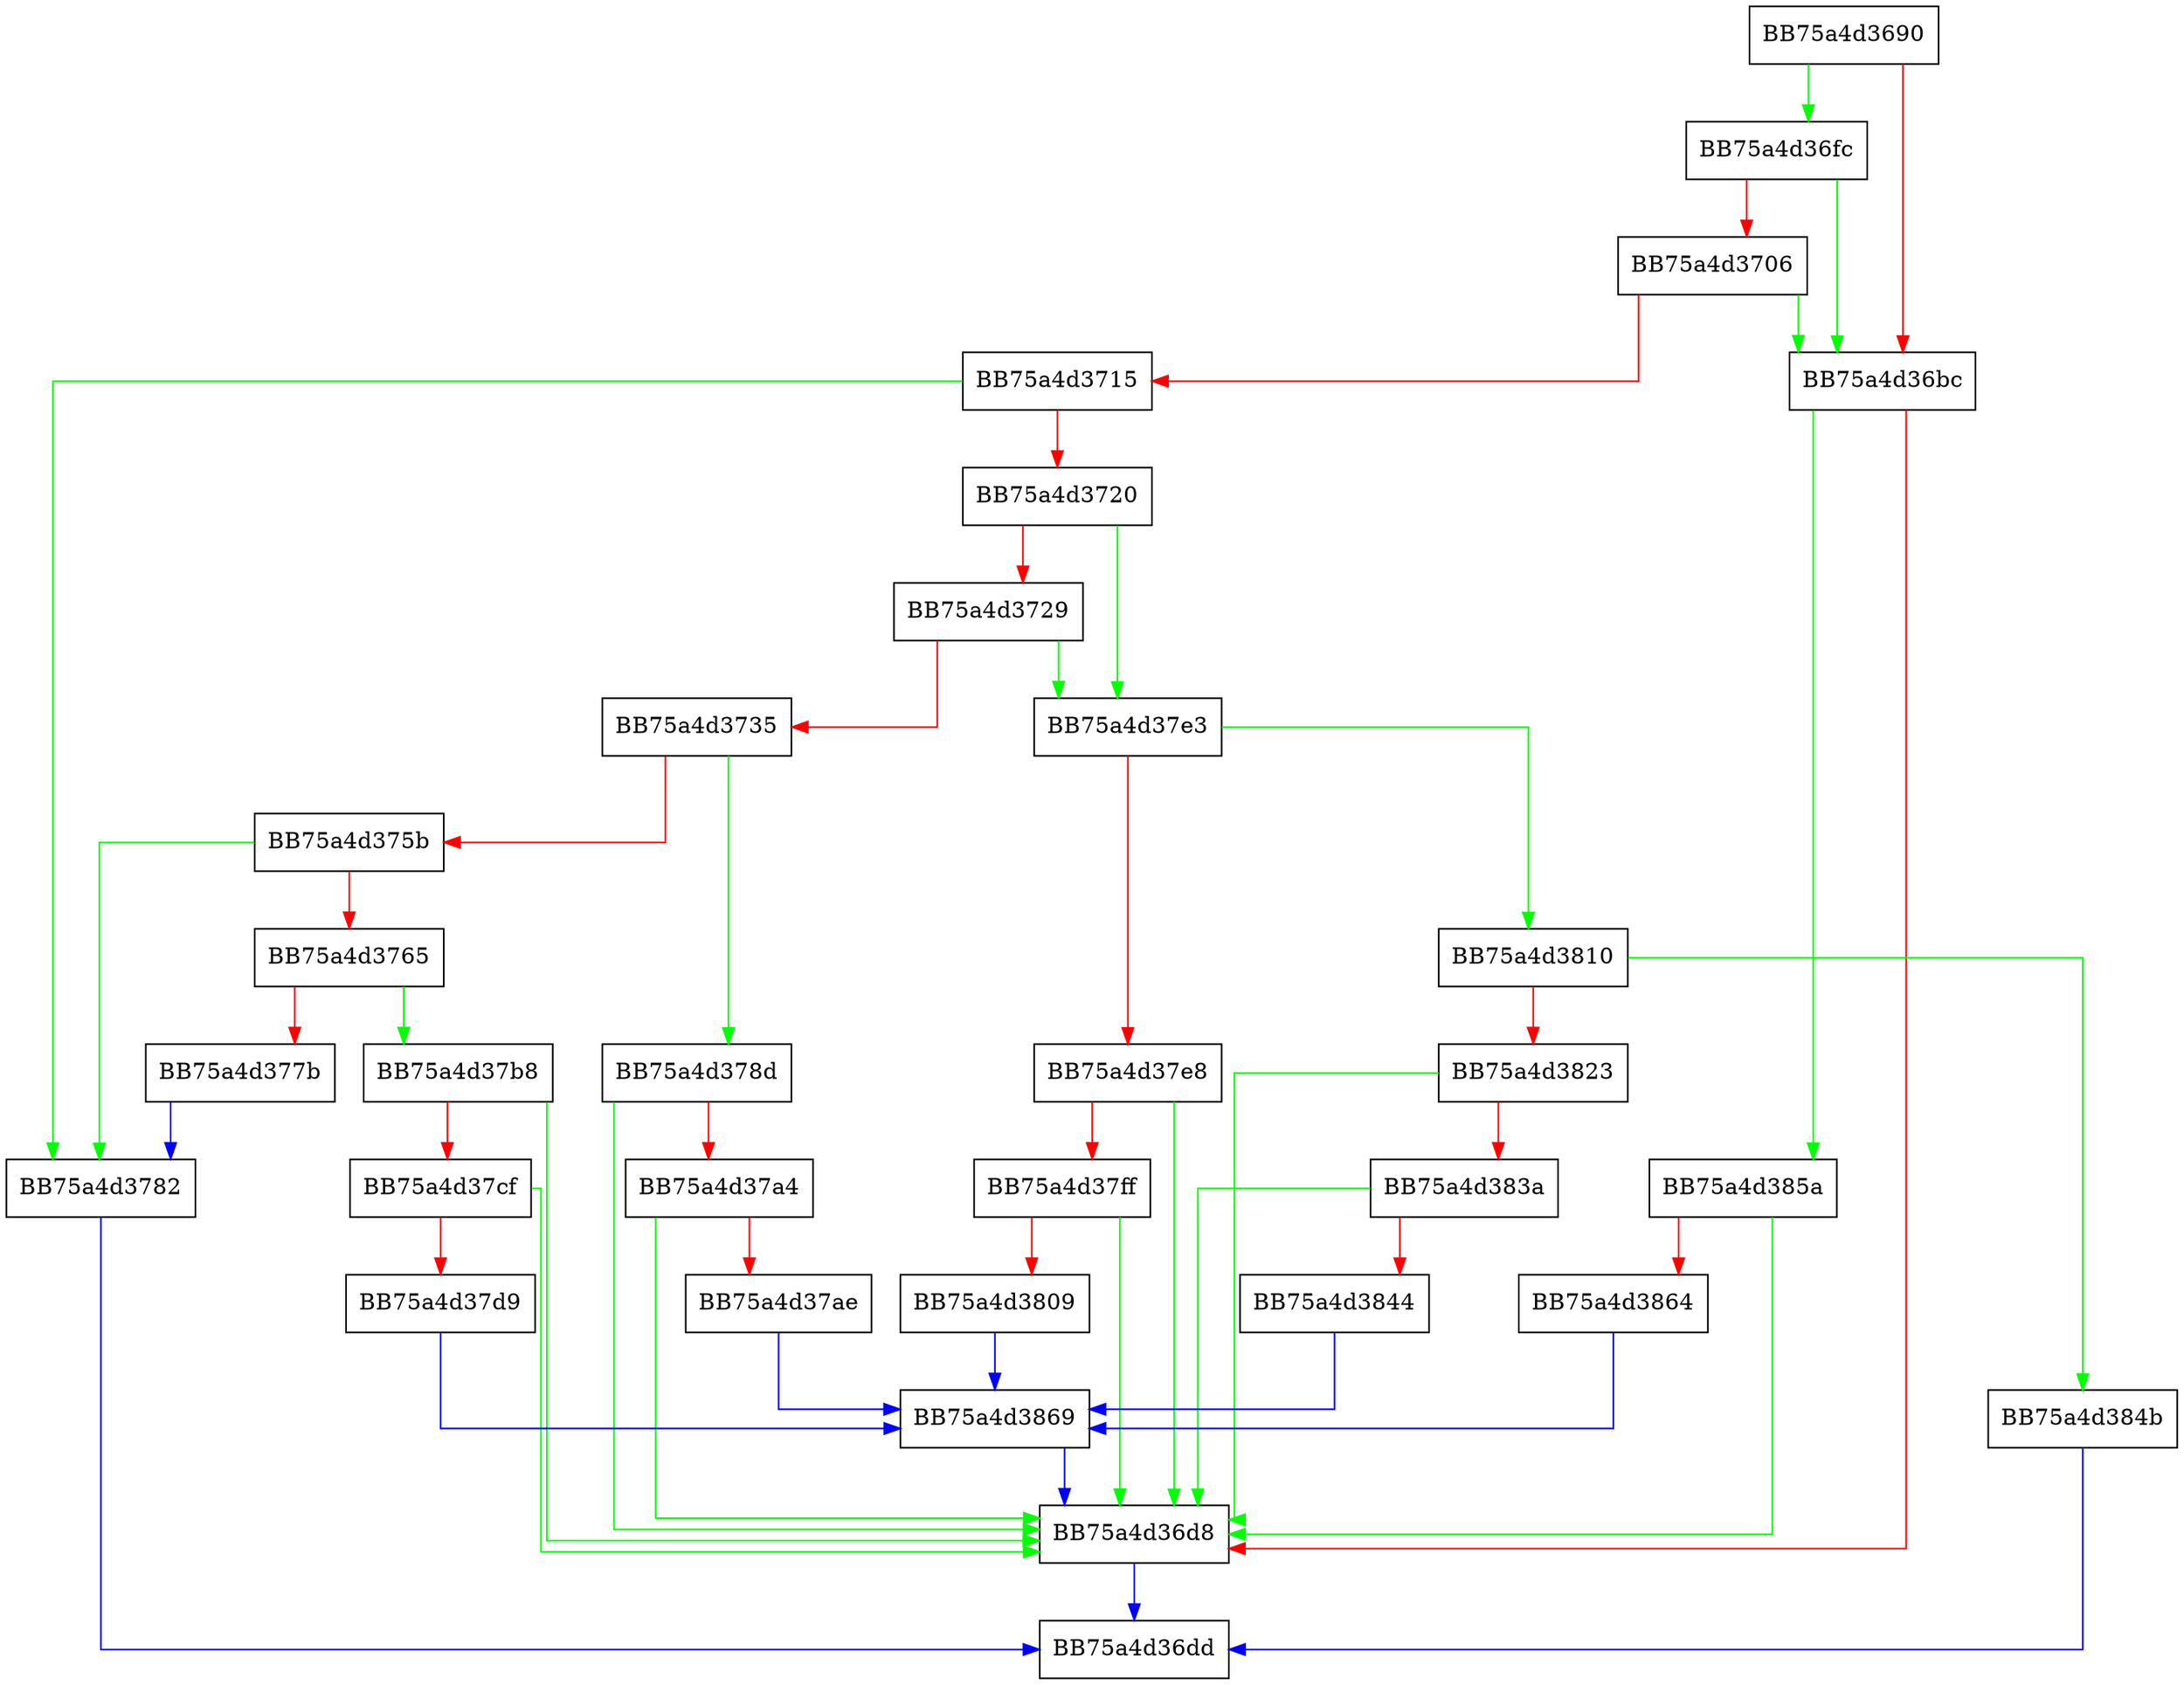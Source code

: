 digraph ProcessEndOfBuffer {
  node [shape="box"];
  graph [splines=ortho];
  BB75a4d3690 -> BB75a4d36fc [color="green"];
  BB75a4d3690 -> BB75a4d36bc [color="red"];
  BB75a4d36bc -> BB75a4d385a [color="green"];
  BB75a4d36bc -> BB75a4d36d8 [color="red"];
  BB75a4d36d8 -> BB75a4d36dd [color="blue"];
  BB75a4d36fc -> BB75a4d36bc [color="green"];
  BB75a4d36fc -> BB75a4d3706 [color="red"];
  BB75a4d3706 -> BB75a4d36bc [color="green"];
  BB75a4d3706 -> BB75a4d3715 [color="red"];
  BB75a4d3715 -> BB75a4d3782 [color="green"];
  BB75a4d3715 -> BB75a4d3720 [color="red"];
  BB75a4d3720 -> BB75a4d37e3 [color="green"];
  BB75a4d3720 -> BB75a4d3729 [color="red"];
  BB75a4d3729 -> BB75a4d37e3 [color="green"];
  BB75a4d3729 -> BB75a4d3735 [color="red"];
  BB75a4d3735 -> BB75a4d378d [color="green"];
  BB75a4d3735 -> BB75a4d375b [color="red"];
  BB75a4d375b -> BB75a4d3782 [color="green"];
  BB75a4d375b -> BB75a4d3765 [color="red"];
  BB75a4d3765 -> BB75a4d37b8 [color="green"];
  BB75a4d3765 -> BB75a4d377b [color="red"];
  BB75a4d377b -> BB75a4d3782 [color="blue"];
  BB75a4d3782 -> BB75a4d36dd [color="blue"];
  BB75a4d378d -> BB75a4d36d8 [color="green"];
  BB75a4d378d -> BB75a4d37a4 [color="red"];
  BB75a4d37a4 -> BB75a4d36d8 [color="green"];
  BB75a4d37a4 -> BB75a4d37ae [color="red"];
  BB75a4d37ae -> BB75a4d3869 [color="blue"];
  BB75a4d37b8 -> BB75a4d36d8 [color="green"];
  BB75a4d37b8 -> BB75a4d37cf [color="red"];
  BB75a4d37cf -> BB75a4d36d8 [color="green"];
  BB75a4d37cf -> BB75a4d37d9 [color="red"];
  BB75a4d37d9 -> BB75a4d3869 [color="blue"];
  BB75a4d37e3 -> BB75a4d3810 [color="green"];
  BB75a4d37e3 -> BB75a4d37e8 [color="red"];
  BB75a4d37e8 -> BB75a4d36d8 [color="green"];
  BB75a4d37e8 -> BB75a4d37ff [color="red"];
  BB75a4d37ff -> BB75a4d36d8 [color="green"];
  BB75a4d37ff -> BB75a4d3809 [color="red"];
  BB75a4d3809 -> BB75a4d3869 [color="blue"];
  BB75a4d3810 -> BB75a4d384b [color="green"];
  BB75a4d3810 -> BB75a4d3823 [color="red"];
  BB75a4d3823 -> BB75a4d36d8 [color="green"];
  BB75a4d3823 -> BB75a4d383a [color="red"];
  BB75a4d383a -> BB75a4d36d8 [color="green"];
  BB75a4d383a -> BB75a4d3844 [color="red"];
  BB75a4d3844 -> BB75a4d3869 [color="blue"];
  BB75a4d384b -> BB75a4d36dd [color="blue"];
  BB75a4d385a -> BB75a4d36d8 [color="green"];
  BB75a4d385a -> BB75a4d3864 [color="red"];
  BB75a4d3864 -> BB75a4d3869 [color="blue"];
  BB75a4d3869 -> BB75a4d36d8 [color="blue"];
}